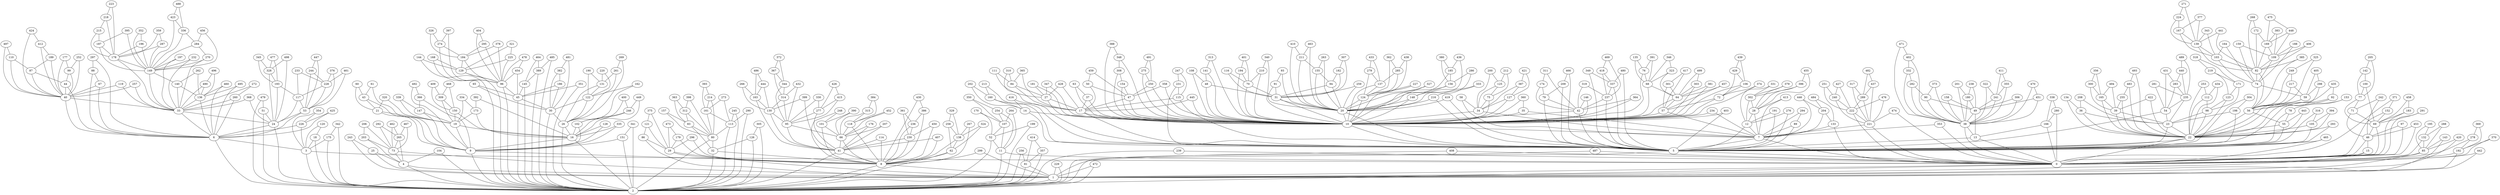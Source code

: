 graph {
	0
	1
	2
	3
	4
	5
	6
	7
	8
	9
	10
	11
	12
	13
	14
	15
	16
	17
	18
	19
	20
	21
	22
	23
	24
	25
	26
	27
	28
	29
	30
	31
	32
	33
	34
	35
	36
	37
	38
	39
	40
	41
	42
	43
	44
	45
	46
	47
	48
	49
	50
	51
	52
	53
	54
	55
	56
	57
	58
	59
	60
	61
	62
	63
	64
	65
	66
	67
	68
	69
	70
	71
	72
	73
	74
	75
	76
	77
	78
	79
	80
	81
	82
	83
	84
	85
	86
	87
	88
	89
	90
	91
	92
	93
	94
	95
	96
	97
	98
	99
	100
	101
	102
	103
	104
	105
	106
	107
	108
	109
	110
	111
	112
	113
	114
	115
	116
	117
	118
	119
	120
	121
	122
	123
	124
	125
	126
	127
	128
	129
	130
	131
	132
	133
	134
	135
	136
	137
	138
	139
	140
	141
	142
	143
	144
	145
	146
	147
	148
	149
	150
	151
	152
	153
	154
	155
	156
	157
	158
	159
	160
	161
	162
	163
	164
	165
	166
	167
	168
	169
	170
	171
	172
	173
	174
	175
	176
	177
	178
	179
	180
	181
	182
	183
	184
	185
	186
	187
	188
	189
	190
	191
	192
	193
	194
	195
	196
	197
	198
	199
	200
	201
	202
	203
	204
	205
	206
	207
	208
	209
	210
	211
	212
	213
	214
	215
	216
	217
	218
	219
	220
	221
	222
	223
	224
	225
	226
	227
	228
	229
	230
	231
	232
	233
	234
	235
	236
	237
	238
	239
	240
	241
	242
	243
	244
	245
	246
	247
	248
	249
	250
	251
	252
	253
	254
	255
	256
	257
	258
	259
	260
	261
	262
	263
	264
	265
	266
	267
	268
	269
	270
	271
	272
	273
	274
	275
	276
	277
	278
	279
	280
	281
	282
	283
	284
	285
	286
	287
	288
	289
	290
	291
	292
	293
	294
	295
	296
	297
	298
	299
	300
	301
	302
	303
	304
	305
	306
	307
	308
	309
	310
	311
	312
	313
	314
	315
	316
	317
	318
	319
	320
	321
	322
	323
	324
	325
	326
	327
	328
	329
	330
	331
	332
	333
	334
	335
	336
	337
	338
	339
	340
	341
	342
	343
	344
	345
	346
	347
	348
	349
	350
	351
	352
	353
	354
	355
	356
	357
	358
	359
	360
	361
	362
	363
	364
	365
	366
	367
	368
	369
	370
	371
	372
	373
	374
	375
	376
	377
	378
	379
	380
	381
	382
	383
	384
	385
	386
	387
	388
	389
	390
	391
	392
	393
	394
	395
	396
	397
	398
	399
	400
	401
	402
	403
	404
	405
	406
	407
	408
	409
	410
	411
	412
	413
	414
	415
	416
	417
	418
	419
	420
	421
	422
	423
	424
	425
	426
	427
	428
	429
	430
	431
	432
	433
	434
	435
	436
	437
	438
	439
	440
	441
	442
	443
	444
	445
	446
	447
	448
	449
	450
	451
	452
	453
	454
	455
	456
	457
	458
	459
	460
	461
	462
	463
	464
	465
	466
	467
	468
	469
	470
	471
	472
	473
	474
	475
	476
	477
	478
	479
	480
	481
	482
	483
	484
	485
	486
	487
	488
	489
	490
	491
	492
	493
	494
	495
	496
	497
	498
	499
	0 -- 1;
	1 -- 2;
	2 -- 0;
	3 -- 0;
	3 -- 2;
	4 -- 1;
	4 -- 2;
	5 -- 0;
	5 -- 1;
	6 -- 2;
	6 -- 3;
	7 -- 0;
	7 -- 5;
	8 -- 1;
	8 -- 2;
	9 -- 2;
	9 -- 8;
	10 -- 5;
	10 -- 7;
	11 -- 0;
	11 -- 2;
	12 -- 5;
	12 -- 7;
	13 -- 0;
	13 -- 5;
	14 -- 5;
	14 -- 10;
	15 -- 0;
	15 -- 1;
	16 -- 2;
	16 -- 9;
	17 -- 5;
	17 -- 10;
	18 -- 2;
	18 -- 3;
	19 -- 9;
	19 -- 16;
	20 -- 5;
	20 -- 10;
	21 -- 9;
	21 -- 19;
	22 -- 0;
	22 -- 5;
	23 -- 5;
	23 -- 22;
	24 -- 2;
	24 -- 6;
	25 -- 1;
	25 -- 4;
	26 -- 2;
	26 -- 16;
	27 -- 10;
	27 -- 17;
	28 -- 7;
	28 -- 12;
	29 -- 1;
	29 -- 8;
	30 -- 2;
	30 -- 26;
	31 -- 10;
	31 -- 20;
	32 -- 2;
	32 -- 8;
	33 -- 6;
	33 -- 24;
	34 -- 7;
	34 -- 10;
	35 -- 7;
	35 -- 10;
	36 -- 22;
	36 -- 23;
	37 -- 10;
	37 -- 17;
	38 -- 0;
	38 -- 13;
	39 -- 22;
	39 -- 23;
	40 -- 6;
	40 -- 33;
	41 -- 2;
	41 -- 8;
	42 -- 5;
	42 -- 10;
	43 -- 9;
	43 -- 21;
	44 -- 6;
	44 -- 40;
	45 -- 2;
	45 -- 30;
	46 -- 0;
	46 -- 15;
	47 -- 10;
	47 -- 17;
	48 -- 10;
	48 -- 31;
	49 -- 13;
	49 -- 38;
	50 -- 17;
	50 -- 47;
	51 -- 2;
	51 -- 24;
	52 -- 2;
	52 -- 11;
	53 -- 6;
	53 -- 24;
	54 -- 5;
	54 -- 23;
	55 -- 5;
	55 -- 22;
	56 -- 22;
	56 -- 55;
	57 -- 7;
	57 -- 10;
	58 -- 7;
	58 -- 34;
	59 -- 22;
	59 -- 56;
	60 -- 21;
	60 -- 43;
	61 -- 9;
	61 -- 43;
	62 -- 2;
	62 -- 8;
	63 -- 10;
	63 -- 37;
	64 -- 10;
	64 -- 57;
	65 -- 30;
	65 -- 45;
	66 -- 8;
	66 -- 41;
	67 -- 6;
	67 -- 40;
	68 -- 10;
	68 -- 64;
	69 -- 0;
	69 -- 46;
	70 -- 10;
	70 -- 31;
	71 -- 46;
	71 -- 69;
	72 -- 10;
	72 -- 57;
	73 -- 1;
	73 -- 4;
	74 -- 56;
	74 -- 59;
	75 -- 10;
	75 -- 34;
	76 -- 10;
	76 -- 68;
	77 -- 69;
	77 -- 71;
	78 -- 5;
	78 -- 55;
	79 -- 5;
	79 -- 42;
	80 -- 2;
	80 -- 32;
	81 -- 1;
	81 -- 2;
	82 -- 56;
	82 -- 74;
	83 -- 32;
	83 -- 80;
	84 -- 17;
	84 -- 27;
	85 -- 0;
	85 -- 1;
	86 -- 1;
	86 -- 29;
	87 -- 40;
	87 -- 44;
	88 -- 6;
	88 -- 67;
	89 -- 5;
	89 -- 7;
	90 -- 38;
	90 -- 49;
	91 -- 20;
	91 -- 31;
	92 -- 22;
	92 -- 56;
	93 -- 20;
	93 -- 91;
	94 -- 20;
	94 -- 31;
	95 -- 41;
	95 -- 66;
	96 -- 2;
	96 -- 45;
	97 -- 0;
	97 -- 46;
	98 -- 22;
	98 -- 23;
	99 -- 40;
	99 -- 44;
	100 -- 69;
	100 -- 77;
	101 -- 8;
	101 -- 66;
	102 -- 9;
	102 -- 16;
	103 -- 74;
	103 -- 82;
	104 -- 2;
	104 -- 4;
	105 -- 5;
	105 -- 22;
	106 -- 10;
	106 -- 72;
	107 -- 11;
	107 -- 52;
	108 -- 10;
	108 -- 48;
	109 -- 74;
	109 -- 82;
	110 -- 40;
	110 -- 87;
	111 -- 27;
	111 -- 84;
	112 -- 22;
	112 -- 98;
	113 -- 2;
	113 -- 80;
	114 -- 8;
	114 -- 41;
	115 -- 5;
	115 -- 17;
	116 -- 31;
	116 -- 70;
	117 -- 24;
	117 -- 53;
	118 -- 8;
	118 -- 66;
	119 -- 33;
	119 -- 40;
	120 -- 3;
	120 -- 18;
	121 -- 29;
	121 -- 86;
	122 -- 26;
	122 -- 30;
	123 -- 22;
	123 -- 98;
	124 -- 10;
	124 -- 20;
	125 -- 34;
	125 -- 75;
	126 -- 2;
	126 -- 32;
	127 -- 10;
	127 -- 34;
	128 -- 9;
	128 -- 16;
	129 -- 2;
	129 -- 96;
	130 -- 41;
	130 -- 95;
	131 -- 26;
	131 -- 122;
	132 -- 0;
	132 -- 85;
	133 -- 0;
	133 -- 7;
	134 -- 22;
	134 -- 36;
	135 -- 68;
	135 -- 76;
	136 -- 6;
	136 -- 33;
	137 -- 10;
	137 -- 124;
	138 -- 8;
	138 -- 62;
	139 -- 82;
	139 -- 103;
	140 -- 33;
	140 -- 136;
	141 -- 10;
	141 -- 48;
	142 -- 77;
	142 -- 100;
	143 -- 1;
	143 -- 85;
	144 -- 2;
	144 -- 129;
	145 -- 2;
	145 -- 45;
	146 -- 10;
	146 -- 42;
	147 -- 9;
	147 -- 19;
	148 -- 10;
	148 -- 20;
	149 -- 33;
	149 -- 140;
	150 -- 16;
	150 -- 19;
	151 -- 2;
	151 -- 9;
	152 -- 0;
	152 -- 69;
	153 -- 5;
	153 -- 78;
	154 -- 10;
	154 -- 47;
	155 -- 20;
	155 -- 94;
	156 -- 20;
	156 -- 148;
	157 -- 80;
	157 -- 83;
	158 -- 38;
	158 -- 49;
	159 -- 74;
	159 -- 109;
	160 -- 5;
	160 -- 14;
	161 -- 80;
	161 -- 113;
	162 -- 26;
	162 -- 122;
	163 -- 41;
	163 -- 130;
	164 -- 74;
	164 -- 103;
	165 -- 22;
	165 -- 39;
	166 -- 0;
	166 -- 13;
	167 -- 103;
	167 -- 139;
	168 -- 96;
	168 -- 129;
	169 -- 82;
	169 -- 109;
	170 -- 52;
	170 -- 107;
	171 -- 98;
	171 -- 123;
	172 -- 82;
	172 -- 169;
	173 -- 16;
	173 -- 19;
	174 -- 42;
	174 -- 79;
	175 -- 2;
	175 -- 3;
	176 -- 41;
	176 -- 66;
	177 -- 40;
	177 -- 99;
	178 -- 33;
	178 -- 149;
	179 -- 8;
	179 -- 29;
	180 -- 38;
	180 -- 49;
	181 -- 10;
	181 -- 27;
	182 -- 31;
	182 -- 94;
	183 -- 0;
	183 -- 69;
	184 -- 96;
	184 -- 129;
	185 -- 20;
	185 -- 156;
	186 -- 30;
	186 -- 45;
	187 -- 149;
	187 -- 178;
	188 -- 74;
	188 -- 109;
	189 -- 40;
	189 -- 87;
	190 -- 122;
	190 -- 131;
	191 -- 5;
	191 -- 12;
	192 -- 0;
	192 -- 1;
	193 -- 24;
	193 -- 117;
	194 -- 10;
	194 -- 70;
	195 -- 85;
	195 -- 132;
	196 -- 149;
	196 -- 178;
	197 -- 33;
	197 -- 149;
	198 -- 5;
	198 -- 23;
	199 -- 2;
	199 -- 52;
	200 -- 34;
	200 -- 125;
	201 -- 38;
	201 -- 180;
	202 -- 14;
	202 -- 160;
	203 -- 4;
	203 -- 73;
	204 -- 7;
	204 -- 133;
	205 -- 77;
	205 -- 142;
	206 -- 73;
	206 -- 203;
	207 -- 41;
	207 -- 66;
	208 -- 23;
	208 -- 36;
	209 -- 5;
	209 -- 79;
	210 -- 10;
	210 -- 70;
	211 -- 20;
	211 -- 155;
	212 -- 75;
	212 -- 125;
	213 -- 5;
	213 -- 160;
	214 -- 80;
	214 -- 161;
	215 -- 178;
	215 -- 187;
	216 -- 5;
	216 -- 20;
	217 -- 56;
	217 -- 59;
	218 -- 178;
	218 -- 215;
	219 -- 123;
	219 -- 171;
	220 -- 122;
	220 -- 131;
	221 -- 0;
	221 -- 7;
	222 -- 0;
	222 -- 221;
	223 -- 178;
	223 -- 218;
	224 -- 139;
	224 -- 167;
	225 -- 96;
	225 -- 129;
	226 -- 3;
	226 -- 6;
	227 -- 10;
	227 -- 124;
	228 -- 53;
	228 -- 117;
	229 -- 1;
	229 -- 2;
	230 -- 8;
	230 -- 41;
	231 -- 5;
	231 -- 115;
	232 -- 33;
	232 -- 149;
	233 -- 117;
	233 -- 228;
	234 -- 7;
	234 -- 10;
	235 -- 23;
	235 -- 54;
	236 -- 8;
	236 -- 230;
	237 -- 5;
	237 -- 42;
	238 -- 49;
	238 -- 180;
	239 -- 0;
	239 -- 2;
	240 -- 221;
	240 -- 222;
	241 -- 38;
	241 -- 49;
	242 -- 46;
	242 -- 71;
	243 -- 1;
	243 -- 25;
	244 -- 53;
	244 -- 228;
	245 -- 2;
	245 -- 113;
	246 -- 16;
	246 -- 102;
	247 -- 115;
	247 -- 231;
	248 -- 8;
	248 -- 101;
	249 -- 56;
	249 -- 217;
	250 -- 10;
	250 -- 47;
	251 -- 222;
	251 -- 240;
	252 -- 40;
	252 -- 99;
	253 -- 22;
	253 -- 112;
	254 -- 11;
	254 -- 107;
	255 -- 22;
	255 -- 39;
	256 -- 2;
	256 -- 81;
	257 -- 33;
	257 -- 40;
	258 -- 62;
	258 -- 138;
	259 -- 20;
	259 -- 31;
	260 -- 6;
	260 -- 33;
	261 -- 26;
	261 -- 131;
	262 -- 136;
	262 -- 140;
	263 -- 20;
	263 -- 155;
	264 -- 11;
	264 -- 107;
	265 -- 4;
	265 -- 73;
	266 -- 130;
	266 -- 163;
	267 -- 8;
	267 -- 138;
	268 -- 82;
	268 -- 172;
	269 -- 26;
	269 -- 261;
	270 -- 33;
	270 -- 149;
	271 -- 139;
	271 -- 224;
	272 -- 33;
	272 -- 260;
	273 -- 113;
	273 -- 161;
	274 -- 96;
	274 -- 184;
	275 -- 10;
	275 -- 250;
	276 -- 5;
	276 -- 12;
	277 -- 41;
	277 -- 95;
	278 -- 0;
	278 -- 192;
	279 -- 124;
	279 -- 137;
	280 -- 0;
	280 -- 166;
	281 -- 54;
	281 -- 235;
	282 -- 38;
	282 -- 90;
	283 -- 54;
	283 -- 235;
	284 -- 149;
	284 -- 270;
	285 -- 124;
	285 -- 137;
	286 -- 148;
	286 -- 156;
	287 -- 149;
	287 -- 178;
	288 -- 85;
	288 -- 132;
	289 -- 221;
	289 -- 222;
	290 -- 2;
	290 -- 113;
	291 -- 0;
	291 -- 69;
	292 -- 73;
	292 -- 265;
	293 -- 5;
	293 -- 22;
	294 -- 7;
	294 -- 89;
	295 -- 96;
	295 -- 184;
	296 -- 8;
	296 -- 29;
	297 -- 6;
	297 -- 88;
	298 -- 22;
	298 -- 59;
	299 -- 1;
	299 -- 8;
	300 -- 39;
	300 -- 165;
	301 -- 57;
	301 -- 64;
	302 -- 12;
	302 -- 28;
	303 -- 10;
	303 -- 64;
	304 -- 5;
	304 -- 198;
	305 -- 2;
	305 -- 126;
	306 -- 38;
	306 -- 49;
	307 -- 31;
	307 -- 182;
	308 -- 10;
	308 -- 154;
	309 -- 19;
	309 -- 150;
	310 -- 17;
	310 -- 84;
	311 -- 42;
	311 -- 174;
	312 -- 80;
	312 -- 83;
	313 -- 10;
	313 -- 141;
	314 -- 95;
	314 -- 130;
	315 -- 66;
	315 -- 118;
	316 -- 5;
	316 -- 105;
	317 -- 221;
	317 -- 289;
	318 -- 171;
	318 -- 219;
	319 -- 42;
	319 -- 237;
	320 -- 19;
	320 -- 21;
	321 -- 129;
	321 -- 225;
	322 -- 38;
	322 -- 241;
	323 -- 64;
	323 -- 68;
	324 -- 62;
	324 -- 138;
	325 -- 56;
	325 -- 249;
	326 -- 184;
	326 -- 274;
	327 -- 10;
	327 -- 124;
	328 -- 24;
	328 -- 193;
	329 -- 138;
	329 -- 258;
	330 -- 95;
	330 -- 277;
	331 -- 12;
	331 -- 302;
	332 -- 38;
	332 -- 282;
	333 -- 20;
	333 -- 216;
	334 -- 19;
	334 -- 173;
	335 -- 9;
	335 -- 16;
	336 -- 149;
	336 -- 284;
	337 -- 5;
	337 -- 237;
	338 -- 166;
	338 -- 280;
	339 -- 19;
	339 -- 147;
	340 -- 10;
	340 -- 210;
	341 -- 2;
	341 -- 151;
	342 -- 2;
	342 -- 175;
	343 -- 103;
	343 -- 139;
	344 -- 95;
	344 -- 314;
	345 -- 193;
	345 -- 328;
	346 -- 68;
	346 -- 323;
	347 -- 10;
	347 -- 27;
	348 -- 10;
	348 -- 308;
	349 -- 5;
	349 -- 337;
	350 -- 107;
	350 -- 254;
	351 -- 2;
	351 -- 45;
	352 -- 149;
	352 -- 196;
	353 -- 0;
	353 -- 7;
	354 -- 3;
	354 -- 226;
	355 -- 38;
	355 -- 241;
	356 -- 165;
	356 -- 300;
	357 -- 2;
	357 -- 81;
	358 -- 10;
	358 -- 47;
	359 -- 178;
	359 -- 287;
	360 -- 10;
	360 -- 35;
	361 -- 230;
	361 -- 236;
	362 -- 124;
	362 -- 285;
	363 -- 83;
	363 -- 312;
	364 -- 10;
	364 -- 42;
	365 -- 17;
	365 -- 84;
	366 -- 9;
	366 -- 147;
	367 -- 314;
	367 -- 344;
	368 -- 24;
	368 -- 33;
	369 -- 192;
	369 -- 278;
	370 -- 0;
	370 -- 192;
	371 -- 0;
	371 -- 152;
	372 -- 344;
	372 -- 367;
	373 -- 38;
	373 -- 90;
	374 -- 10;
	374 -- 72;
	375 -- 29;
	375 -- 121;
	376 -- 53;
	376 -- 228;
	377 -- 139;
	377 -- 167;
	378 -- 96;
	378 -- 184;
	379 -- 28;
	379 -- 302;
	380 -- 156;
	380 -- 185;
	381 -- 10;
	381 -- 64;
	382 -- 30;
	382 -- 186;
	383 -- 109;
	383 -- 169;
	384 -- 118;
	384 -- 315;
	385 -- 56;
	385 -- 82;
	386 -- 8;
	386 -- 236;
	387 -- 34;
	387 -- 127;
	388 -- 10;
	388 -- 348;
	389 -- 2;
	389 -- 145;
	390 -- 66;
	390 -- 101;
	391 -- 68;
	391 -- 76;
	392 -- 16;
	392 -- 173;
	393 -- 161;
	393 -- 214;
	394 -- 22;
	394 -- 105;
	395 -- 149;
	395 -- 187;
	396 -- 28;
	396 -- 302;
	397 -- 96;
	397 -- 274;
	398 -- 80;
	398 -- 312;
	399 -- 41;
	399 -- 130;
	400 -- 102;
	400 -- 246;
	401 -- 70;
	401 -- 194;
	402 -- 38;
	402 -- 332;
	403 -- 5;
	403 -- 10;
	404 -- 96;
	404 -- 295;
	405 -- 59;
	405 -- 298;
	406 -- 82;
	406 -- 109;
	407 -- 8;
	407 -- 41;
	408 -- 0;
	408 -- 2;
	409 -- 150;
	409 -- 309;
	410 -- 20;
	410 -- 211;
	411 -- 241;
	411 -- 355;
	412 -- 40;
	412 -- 189;
	413 -- 7;
	413 -- 28;
	414 -- 81;
	414 -- 357;
	415 -- 95;
	415 -- 277;
	416 -- 5;
	416 -- 14;
	417 -- 57;
	417 -- 301;
	418 -- 237;
	418 -- 337;
	419 -- 5;
	419 -- 20;
	420 -- 1;
	420 -- 85;
	421 -- 127;
	421 -- 387;
	422 -- 22;
	422 -- 39;
	423 -- 149;
	423 -- 336;
	424 -- 40;
	424 -- 412;
	425 -- 6;
	425 -- 226;
	426 -- 277;
	426 -- 415;
	427 -- 222;
	427 -- 240;
	428 -- 17;
	428 -- 27;
	429 -- 72;
	429 -- 106;
	430 -- 8;
	430 -- 386;
	431 -- 54;
	431 -- 283;
	432 -- 95;
	432 -- 314;
	433 -- 137;
	433 -- 279;
	434 -- 22;
	434 -- 112;
	435 -- 56;
	435 -- 92;
	436 -- 20;
	436 -- 185;
	437 -- 221;
	437 -- 289;
	438 -- 124;
	438 -- 285;
	439 -- 106;
	439 -- 429;
	440 -- 235;
	440 -- 283;
	441 -- 82;
	441 -- 139;
	442 -- 0;
	442 -- 1;
	443 -- 22;
	443 -- 55;
	444 -- 130;
	444 -- 163;
	445 -- 10;
	445 -- 17;
	446 -- 7;
	446 -- 204;
	447 -- 53;
	447 -- 244;
	448 -- 109;
	448 -- 169;
	449 -- 16;
	449 -- 246;
	450 -- 8;
	450 -- 230;
	451 -- 38;
	451 -- 49;
	452 -- 66;
	452 -- 118;
	453 -- 0;
	453 -- 46;
	454 -- 45;
	454 -- 96;
	455 -- 28;
	455 -- 396;
	456 -- 149;
	456 -- 284;
	457 -- 57;
	457 -- 64;
	458 -- 69;
	458 -- 183;
	459 -- 47;
	459 -- 50;
	460 -- 6;
	460 -- 136;
	461 -- 53;
	461 -- 228;
	462 -- 73;
	462 -- 265;
	463 -- 20;
	463 -- 211;
	464 -- 145;
	464 -- 389;
	465 -- 0;
	465 -- 5;
	466 -- 5;
	466 -- 209;
	467 -- 73;
	467 -- 265;
	468 -- 150;
	468 -- 309;
	469 -- 237;
	469 -- 418;
	470 -- 38;
	470 -- 451;
	471 -- 38;
	471 -- 402;
	472 -- 1;
	472 -- 2;
	473 -- 29;
	473 -- 179;
	474 -- 0;
	474 -- 221;
	475 -- 169;
	475 -- 448;
	476 -- 221;
	476 -- 222;
	477 -- 193;
	477 -- 328;
	478 -- 96;
	478 -- 454;
	479 -- 2;
	479 -- 51;
	480 -- 5;
	480 -- 337;
	481 -- 30;
	481 -- 382;
	482 -- 289;
	482 -- 437;
	483 -- 22;
	483 -- 255;
	484 -- 133;
	484 -- 204;
	485 -- 2;
	485 -- 389;
	486 -- 163;
	486 -- 444;
	487 -- 0;
	487 -- 2;
	488 -- 336;
	488 -- 423;
	489 -- 235;
	489 -- 440;
	490 -- 33;
	490 -- 136;
	491 -- 250;
	491 -- 275;
	492 -- 9;
	492 -- 366;
	493 -- 22;
	493 -- 483;
	494 -- 39;
	494 -- 165;
	495 -- 6;
	495 -- 136;
	496 -- 136;
	496 -- 490;
	497 -- 40;
	497 -- 110;
	498 -- 24;
	498 -- 328;
	499 -- 64;
	499 -- 303;
}